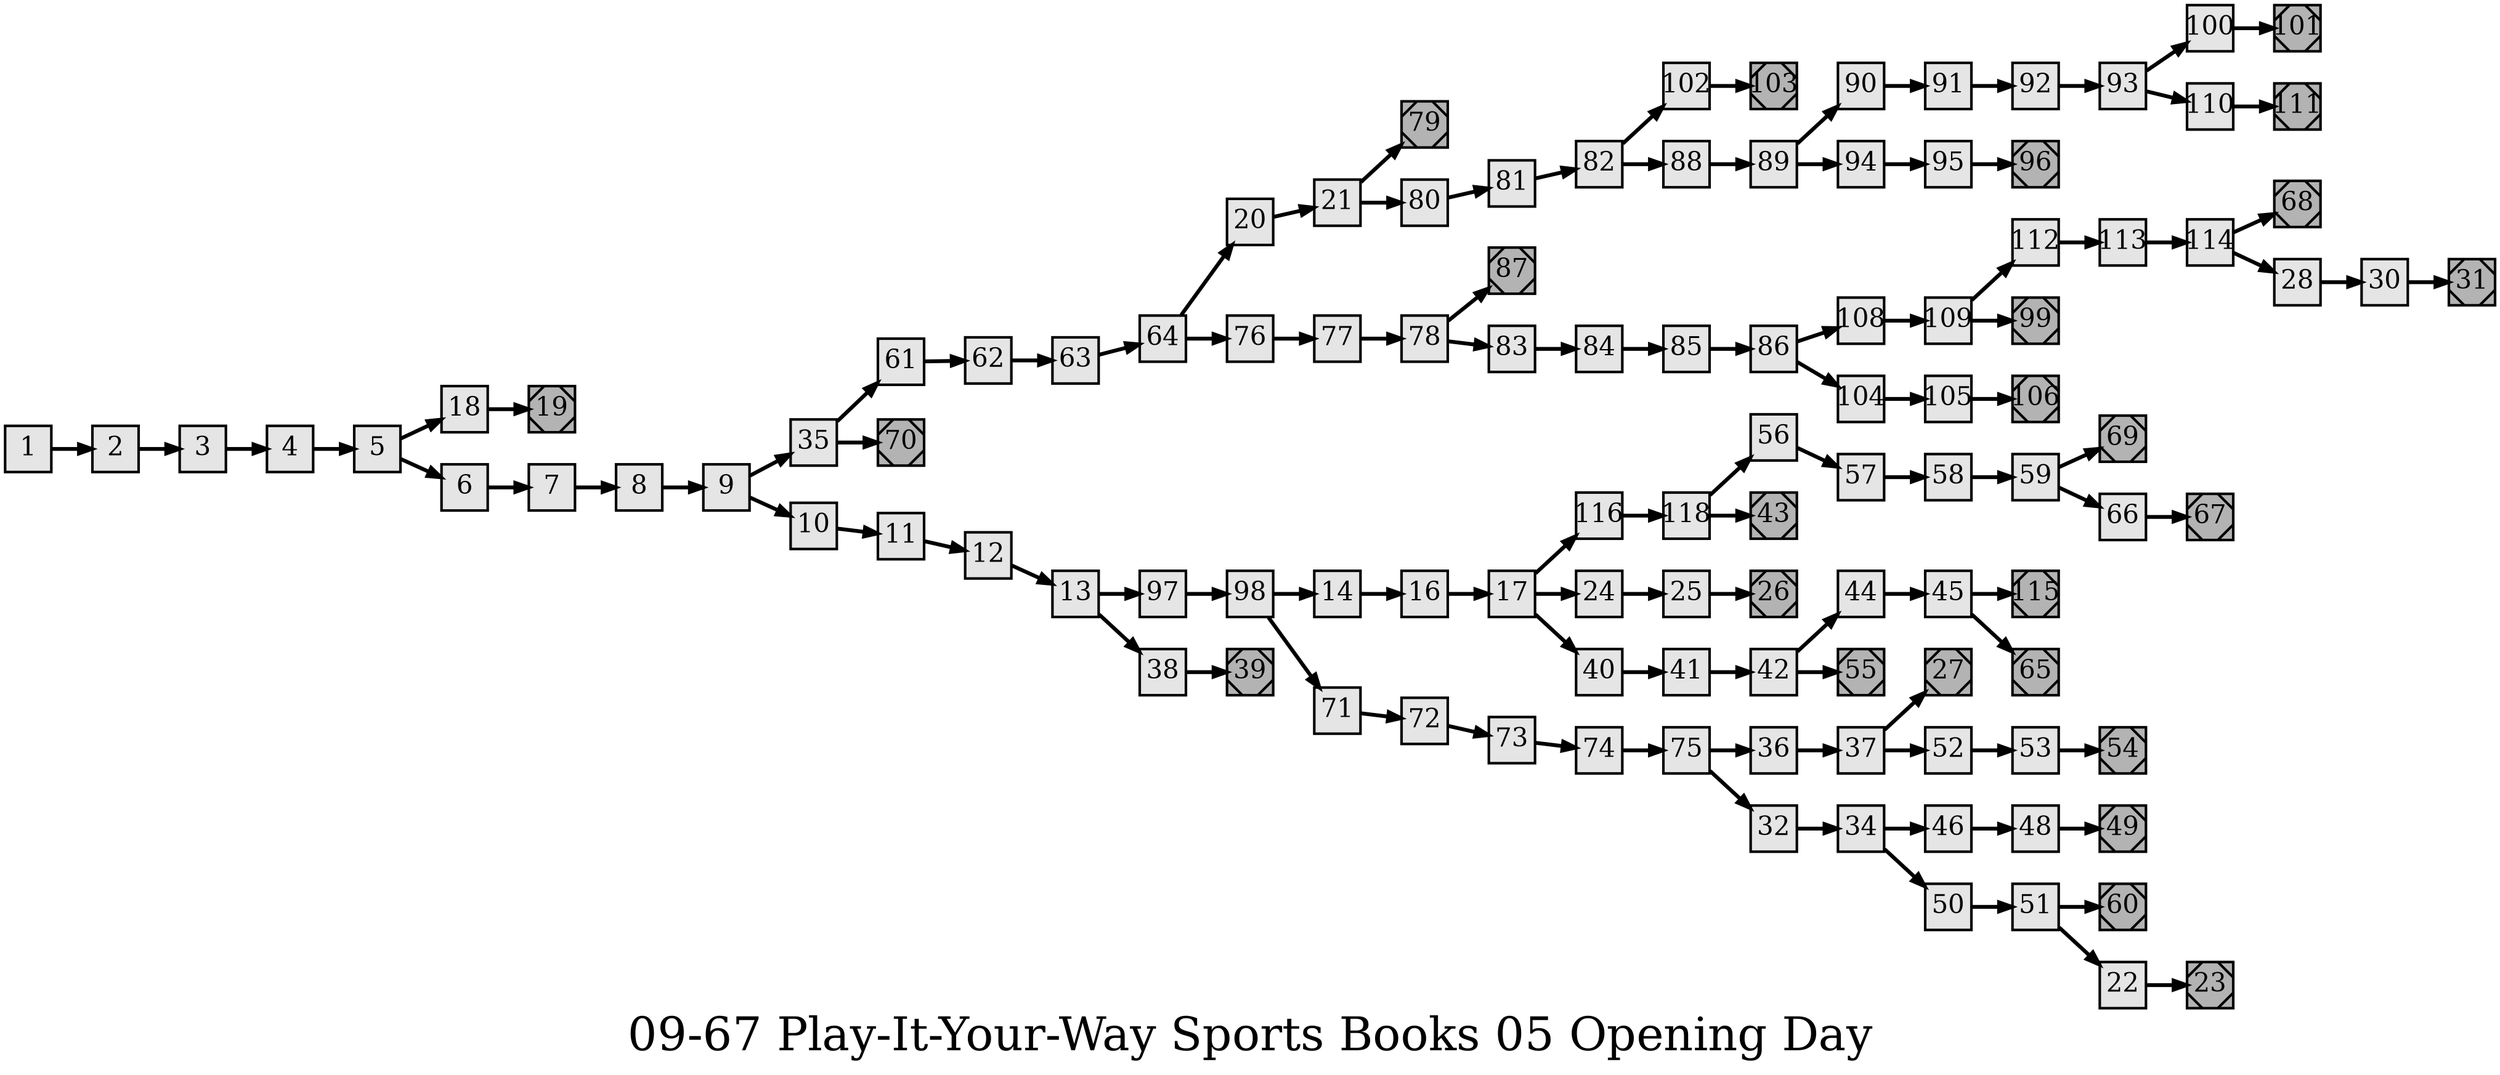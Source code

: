 digraph g{
  graph [ label="09-67 Play-It-Your-Way Sports Books 05 Opening Day" rankdir=LR, ordering=out, fontsize=36, nodesep="0.35", ranksep="0.45"];
  node  [shape=rect, penwidth=2, fontsize=20, style=filled, fillcolor=grey90, margin="0,0", labelfloat=true, regular=true, fixedsize=true];
  edge  [labelfloat=true, penwidth=3, fontsize=12];
  // ---;
  // group  : Katz;
  // id     : 09-67;
  // gbid   : 1892;
  // series : Play-It-Your-Way Sports Books;
  // title  : Opening Day;
  // author : Mitch Gelman;
  // credit:;
  // - name : Jeremy Douglass;
  // role : encoder;
  // date : 2018-04-13;
  // render:;
  // - name   : small;
  // styles : gvStyles-small.txt;
  // engine : dot;
  // comment: >;
  
  // ---;
  
  // From | To | Label;
  
  1 -> 2;
  2 -> 3;
  3 -> 4;
  4 -> 5;
  5 -> 18;
  5 -> 6;
  6 -> 7;
  7 -> 8;
  8 -> 9;
  9 -> 35;
  9 -> 10;
  10 -> 11;
  11 -> 12;
  12 -> 13;
  13 -> 97;
  13 -> 38;
  14 -> 16;
  16 -> 17;
  17 -> 116;
  17 -> 24;
  17 -> 40;
  18 -> 19;
  19	[ xlabel="E", shape=Msquare, fontsize=20, fillcolor=grey70, xlabel="" ];
  20 -> 21;
  21 -> 79;
  21 -> 80;
  22 -> 23;
  23	[ xlabel="E", shape=Msquare, fontsize=20, fillcolor=grey70, xlabel="" ];
  24 -> 25;
  25 -> 26;
  26	[ xlabel="E", shape=Msquare, fontsize=20, fillcolor=grey70, xlabel="" ];
  27	[ xlabel="E", shape=Msquare, fontsize=20, fillcolor=grey70, xlabel="" ];
  28 -> 30;
  30 -> 31;
  31	[ xlabel="E", shape=Msquare, fontsize=20, fillcolor=grey70, xlabel="" ];
  32 -> 34;
  34 -> 46;
  34 -> 50;
  35 -> 61;
  35 -> 70;
  36 -> 37;
  37 -> 27;
  37 -> 52;
  38 -> 39;
  39	[ xlabel="E", shape=Msquare, fontsize=20, fillcolor=grey70, xlabel="" ];
  40 -> 41;
  41 -> 42;
  42 -> 44;
  42 -> 55;
  43	[ xlabel="E", shape=Msquare, fontsize=20, fillcolor=grey70, xlabel="" ];
  44 -> 45;
  45 -> 115;
  45 -> 65;
  46 -> 48;
  48 -> 49;
  49	[ xlabel="E", shape=Msquare, fontsize=20, fillcolor=grey70, xlabel="" ];
  50 -> 51;
  51 -> 60;
  51 -> 22;
  52 -> 53;
  53 -> 54;
  54	[ xlabel="E", shape=Msquare, fontsize=20, fillcolor=grey70, xlabel="" ];
  55	[ xlabel="E", shape=Msquare, fontsize=20, fillcolor=grey70, xlabel="" ];
  56 -> 57;
  57 -> 58;
  58 -> 59;
  59 -> 69;
  59 -> 66;
  60	[ xlabel="E", shape=Msquare, fontsize=20, fillcolor=grey70, xlabel="" ];
  61 -> 62;
  62 -> 63;
  63 -> 64;
  64 -> 20;
  64 -> 76;
  65	[ xlabel="E", shape=Msquare, fontsize=20, fillcolor=grey70, xlabel="" ];
  66 -> 67;
  67	[ xlabel="E", shape=Msquare, fontsize=20, fillcolor=grey70, xlabel="" ];
  68	[ xlabel="E", shape=Msquare, fontsize=20, fillcolor=grey70, xlabel="" ];
  69	[ xlabel="E", shape=Msquare, fontsize=20, fillcolor=grey70, xlabel="" ];
  70	[ xlabel="E", shape=Msquare, fontsize=20, fillcolor=grey70, xlabel="" ];
  71 -> 72;
  72 -> 73;
  73 -> 74;
  74 -> 75;
  75 -> 36;
  75 -> 32;
  76 -> 77;
  77 -> 78;
  78 -> 87;
  78 -> 83;
  79	[ xlabel="E", shape=Msquare, fontsize=20, fillcolor=grey70, xlabel="" ];
  80 -> 81;
  81 -> 82;
  82 -> 102;
  82 -> 88;
  83 -> 84;
  84 -> 85;
  85 -> 86;
  86 -> 108;
  86 -> 104;
  87	[ xlabel="E", shape=Msquare, fontsize=20, fillcolor=grey70, xlabel="" ];
  88 -> 89;
  89 -> 90;
  89 -> 94;
  90 -> 91;
  91 -> 92;
  92 -> 93;
  93 -> 100;
  93 -> 110;
  94 -> 95;
  95 -> 96;
  96	[ xlabel="E", shape=Msquare, fontsize=20, fillcolor=grey70, xlabel="" ];
  97 -> 98;
  98 -> 14;
  98 -> 71;
  99	[ xlabel="E", shape=Msquare, fontsize=20, fillcolor=grey70, xlabel="" ];
  100 -> 101;
  101	[ xlabel="E", shape=Msquare, fontsize=20, fillcolor=grey70, xlabel="" ];
  102 -> 103;
  103	[ xlabel="E", shape=Msquare, fontsize=20, fillcolor=grey70, xlabel="" ];
  104 -> 105;
  105 -> 106;
  106	[ xlabel="E", shape=Msquare, fontsize=20, fillcolor=grey70, xlabel="" ];
  108 -> 109;
  109 -> 112;
  109 -> 99;
  110 -> 111;
  111	[ xlabel="E", shape=Msquare, fontsize=20, fillcolor=grey70, xlabel="" ];
  112 -> 113;
  113 -> 114;
  114 -> 68;
  114 -> 28;
  115	[ xlabel="E", shape=Msquare, fontsize=20, fillcolor=grey70, xlabel="" ];
  116 -> 118;
  118 -> 56;
  118 -> 43;
}

